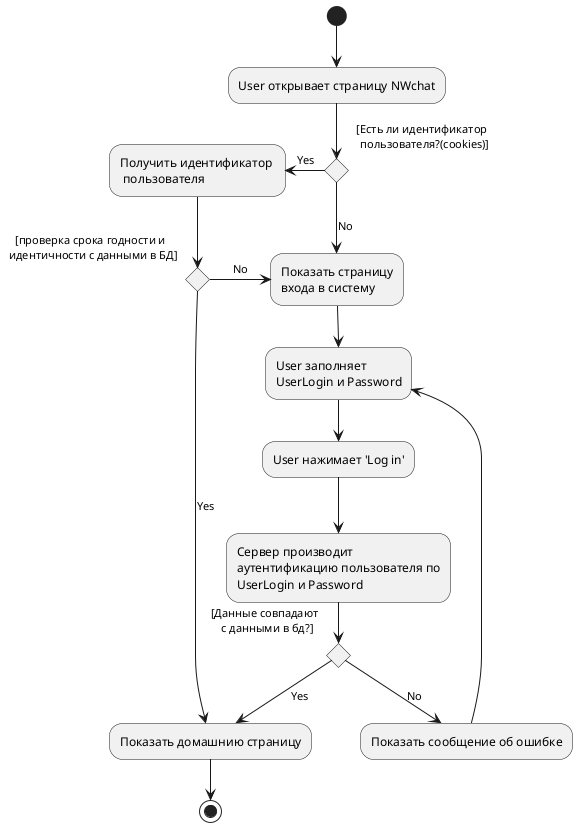 @startuml

(*) --> "User открывает страницу NWchat" as init
if "[Есть ли идентификатор \n пользователя?(cookies)]" then
  -left->[Yes] "Получить идентификатор \n пользователя"
  if "[проверка срока годности и \n идентичности с данными в БД]" then
    --> [Yes] "Показать домашнию страницу" as home
    --> (*)
    else
     -> [No] "Показать страницу
            входа в систему" as loginP
  endif
  else
    -->[No] loginP
   --> "User заполняет
    UserLogin и Password" as fills
   --> "User нажимает 'Log in'"
   --> "Сервер производит
    аутентификацию пользователя по
    UserLogin и Password"
   if "[Данные совпадают \n с данными в бд?]" then
    -->[Yes] home
   else
    -->[No] "Показать сообщение об ошибке"
    -->fills
endif
@enduml